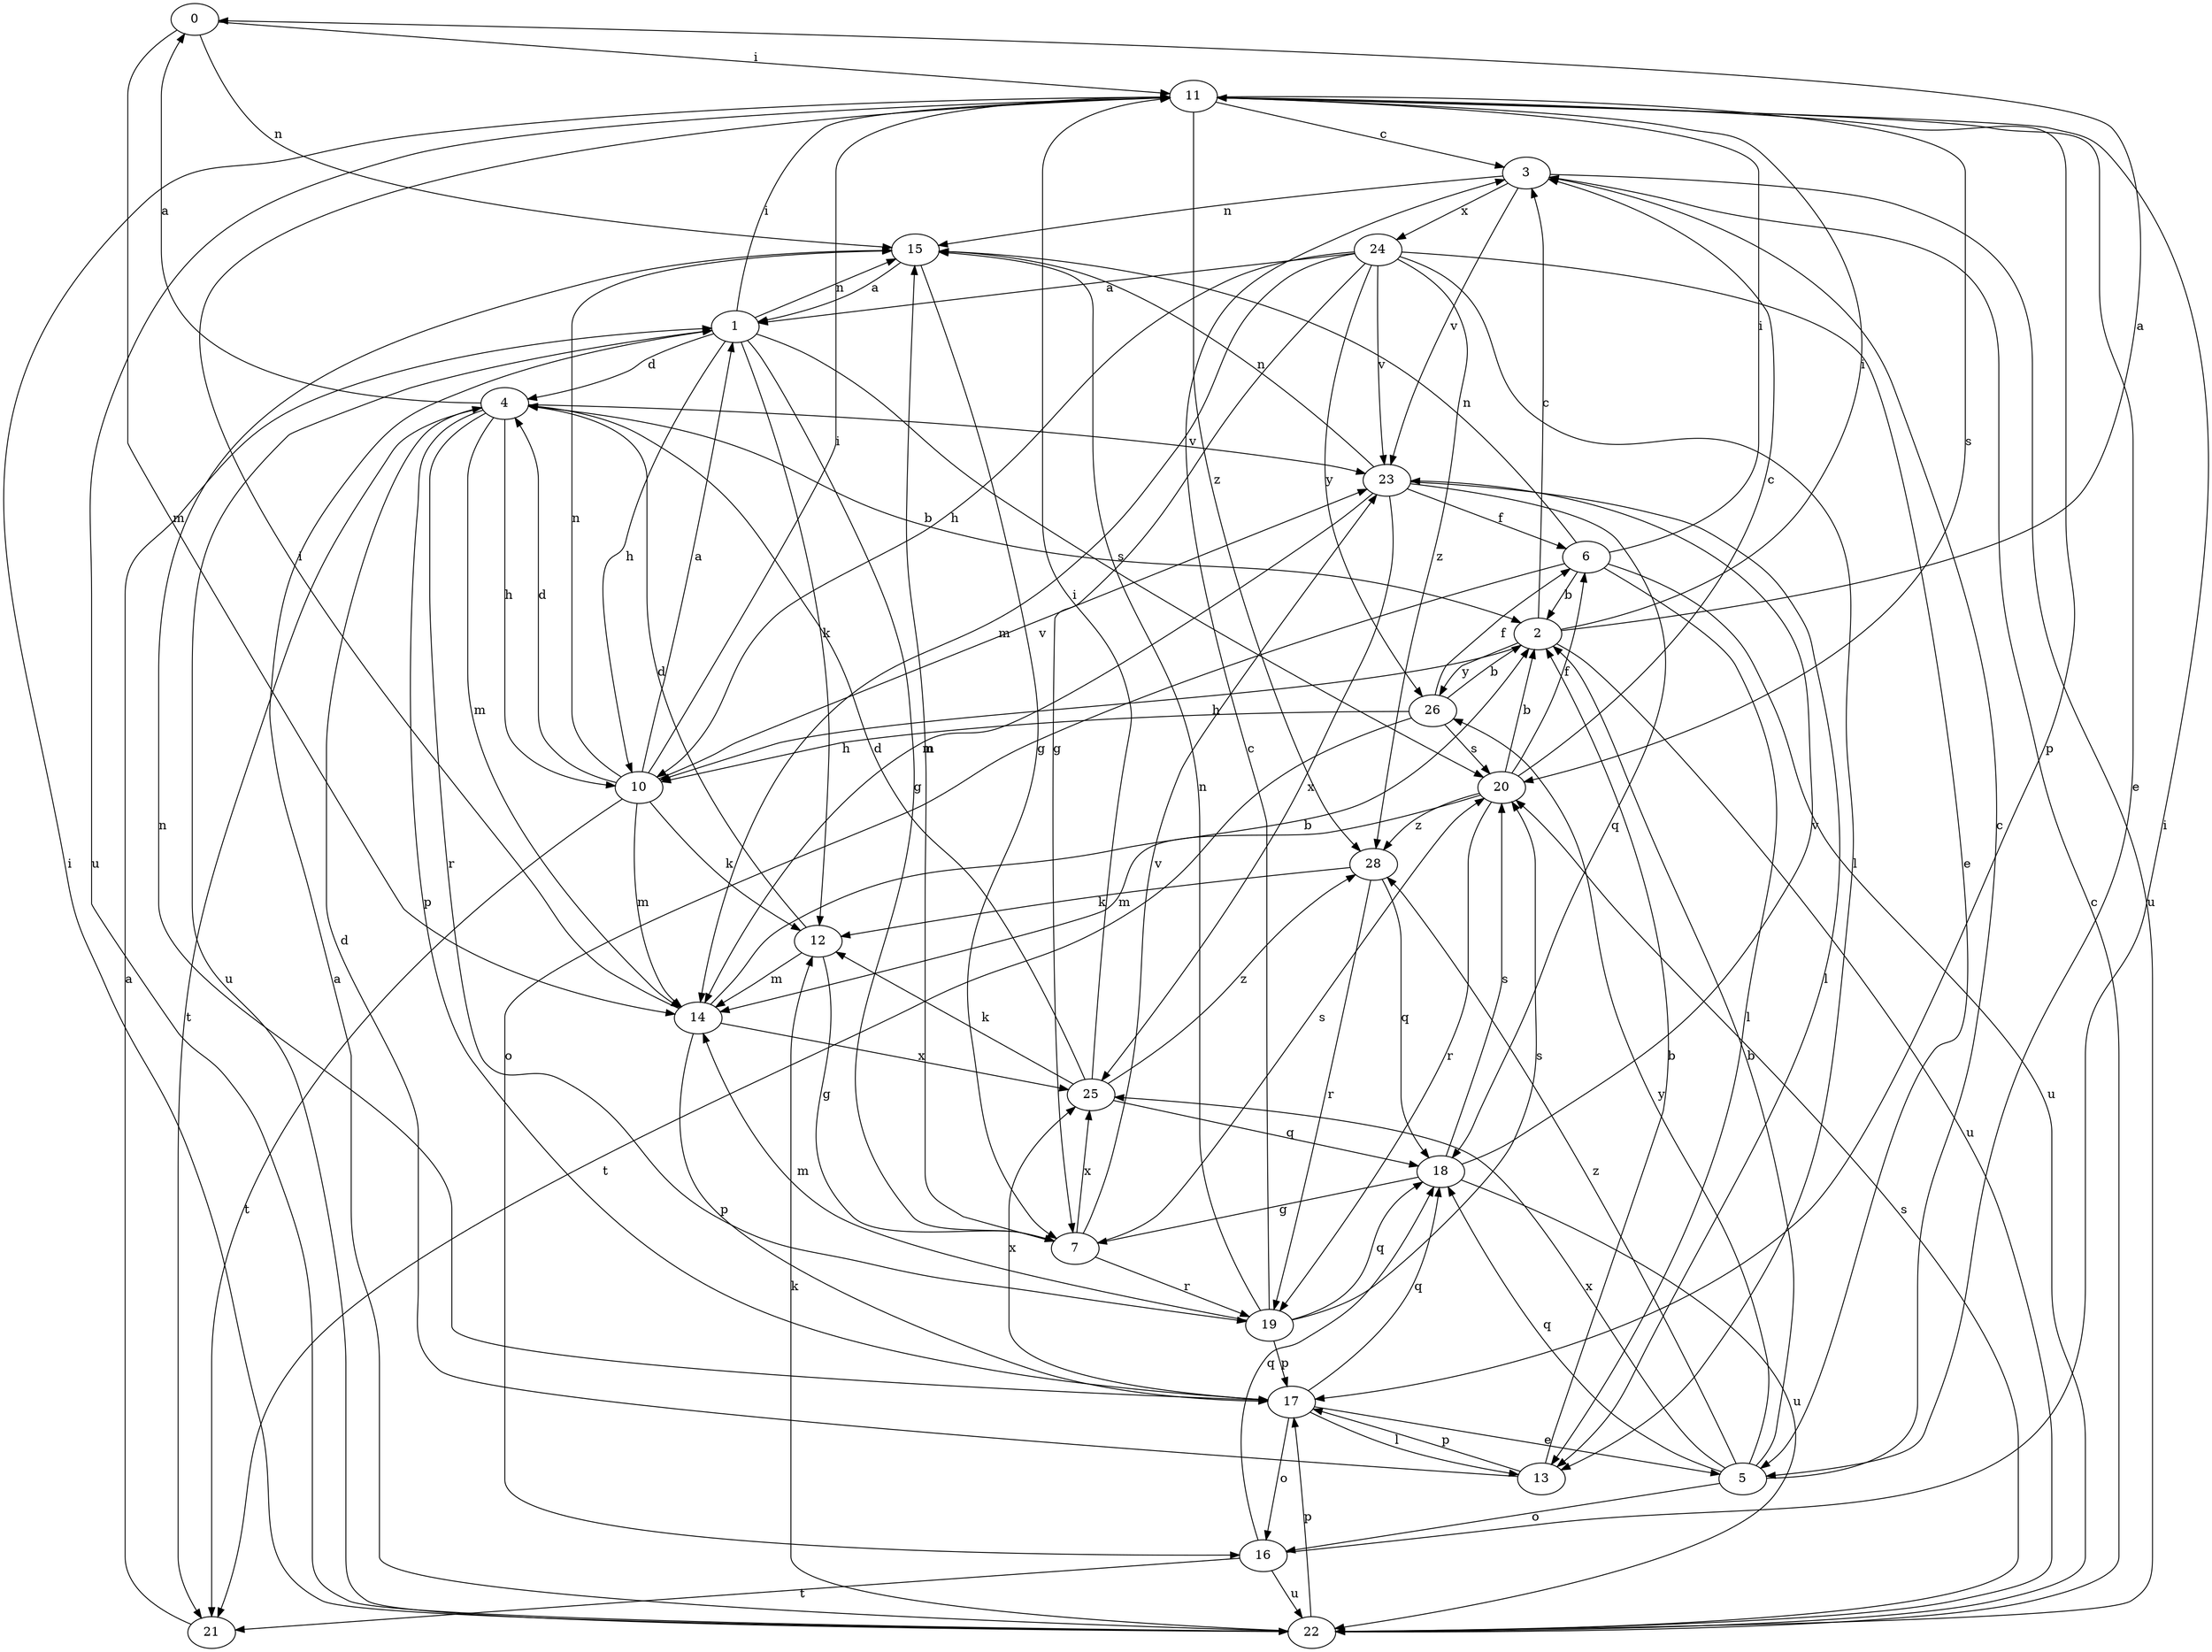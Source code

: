strict digraph  {
0;
1;
2;
3;
4;
5;
6;
7;
10;
11;
12;
13;
14;
15;
16;
17;
18;
19;
20;
21;
22;
23;
24;
25;
26;
28;
0 -> 11  [label=i];
0 -> 14  [label=m];
0 -> 15  [label=n];
1 -> 4  [label=d];
1 -> 7  [label=g];
1 -> 10  [label=h];
1 -> 11  [label=i];
1 -> 12  [label=k];
1 -> 15  [label=n];
1 -> 20  [label=s];
1 -> 22  [label=u];
2 -> 0  [label=a];
2 -> 3  [label=c];
2 -> 10  [label=h];
2 -> 11  [label=i];
2 -> 22  [label=u];
2 -> 26  [label=y];
3 -> 15  [label=n];
3 -> 22  [label=u];
3 -> 23  [label=v];
3 -> 24  [label=x];
4 -> 0  [label=a];
4 -> 2  [label=b];
4 -> 10  [label=h];
4 -> 14  [label=m];
4 -> 17  [label=p];
4 -> 19  [label=r];
4 -> 21  [label=t];
4 -> 23  [label=v];
5 -> 2  [label=b];
5 -> 3  [label=c];
5 -> 16  [label=o];
5 -> 18  [label=q];
5 -> 25  [label=x];
5 -> 26  [label=y];
5 -> 28  [label=z];
6 -> 2  [label=b];
6 -> 11  [label=i];
6 -> 13  [label=l];
6 -> 15  [label=n];
6 -> 16  [label=o];
6 -> 22  [label=u];
7 -> 15  [label=n];
7 -> 19  [label=r];
7 -> 20  [label=s];
7 -> 23  [label=v];
7 -> 25  [label=x];
10 -> 1  [label=a];
10 -> 4  [label=d];
10 -> 11  [label=i];
10 -> 12  [label=k];
10 -> 14  [label=m];
10 -> 15  [label=n];
10 -> 21  [label=t];
10 -> 23  [label=v];
11 -> 3  [label=c];
11 -> 5  [label=e];
11 -> 17  [label=p];
11 -> 20  [label=s];
11 -> 22  [label=u];
11 -> 28  [label=z];
12 -> 4  [label=d];
12 -> 7  [label=g];
12 -> 14  [label=m];
13 -> 2  [label=b];
13 -> 4  [label=d];
13 -> 17  [label=p];
14 -> 2  [label=b];
14 -> 11  [label=i];
14 -> 17  [label=p];
14 -> 25  [label=x];
15 -> 1  [label=a];
15 -> 7  [label=g];
16 -> 11  [label=i];
16 -> 18  [label=q];
16 -> 21  [label=t];
16 -> 22  [label=u];
17 -> 5  [label=e];
17 -> 13  [label=l];
17 -> 15  [label=n];
17 -> 16  [label=o];
17 -> 18  [label=q];
17 -> 25  [label=x];
18 -> 7  [label=g];
18 -> 20  [label=s];
18 -> 22  [label=u];
18 -> 23  [label=v];
19 -> 3  [label=c];
19 -> 14  [label=m];
19 -> 15  [label=n];
19 -> 17  [label=p];
19 -> 18  [label=q];
19 -> 20  [label=s];
20 -> 2  [label=b];
20 -> 3  [label=c];
20 -> 6  [label=f];
20 -> 14  [label=m];
20 -> 19  [label=r];
20 -> 28  [label=z];
21 -> 1  [label=a];
22 -> 1  [label=a];
22 -> 3  [label=c];
22 -> 11  [label=i];
22 -> 12  [label=k];
22 -> 17  [label=p];
22 -> 20  [label=s];
23 -> 6  [label=f];
23 -> 13  [label=l];
23 -> 14  [label=m];
23 -> 15  [label=n];
23 -> 18  [label=q];
23 -> 25  [label=x];
24 -> 1  [label=a];
24 -> 5  [label=e];
24 -> 7  [label=g];
24 -> 10  [label=h];
24 -> 13  [label=l];
24 -> 14  [label=m];
24 -> 23  [label=v];
24 -> 26  [label=y];
24 -> 28  [label=z];
25 -> 4  [label=d];
25 -> 11  [label=i];
25 -> 12  [label=k];
25 -> 18  [label=q];
25 -> 28  [label=z];
26 -> 2  [label=b];
26 -> 6  [label=f];
26 -> 10  [label=h];
26 -> 20  [label=s];
26 -> 21  [label=t];
28 -> 12  [label=k];
28 -> 18  [label=q];
28 -> 19  [label=r];
}
